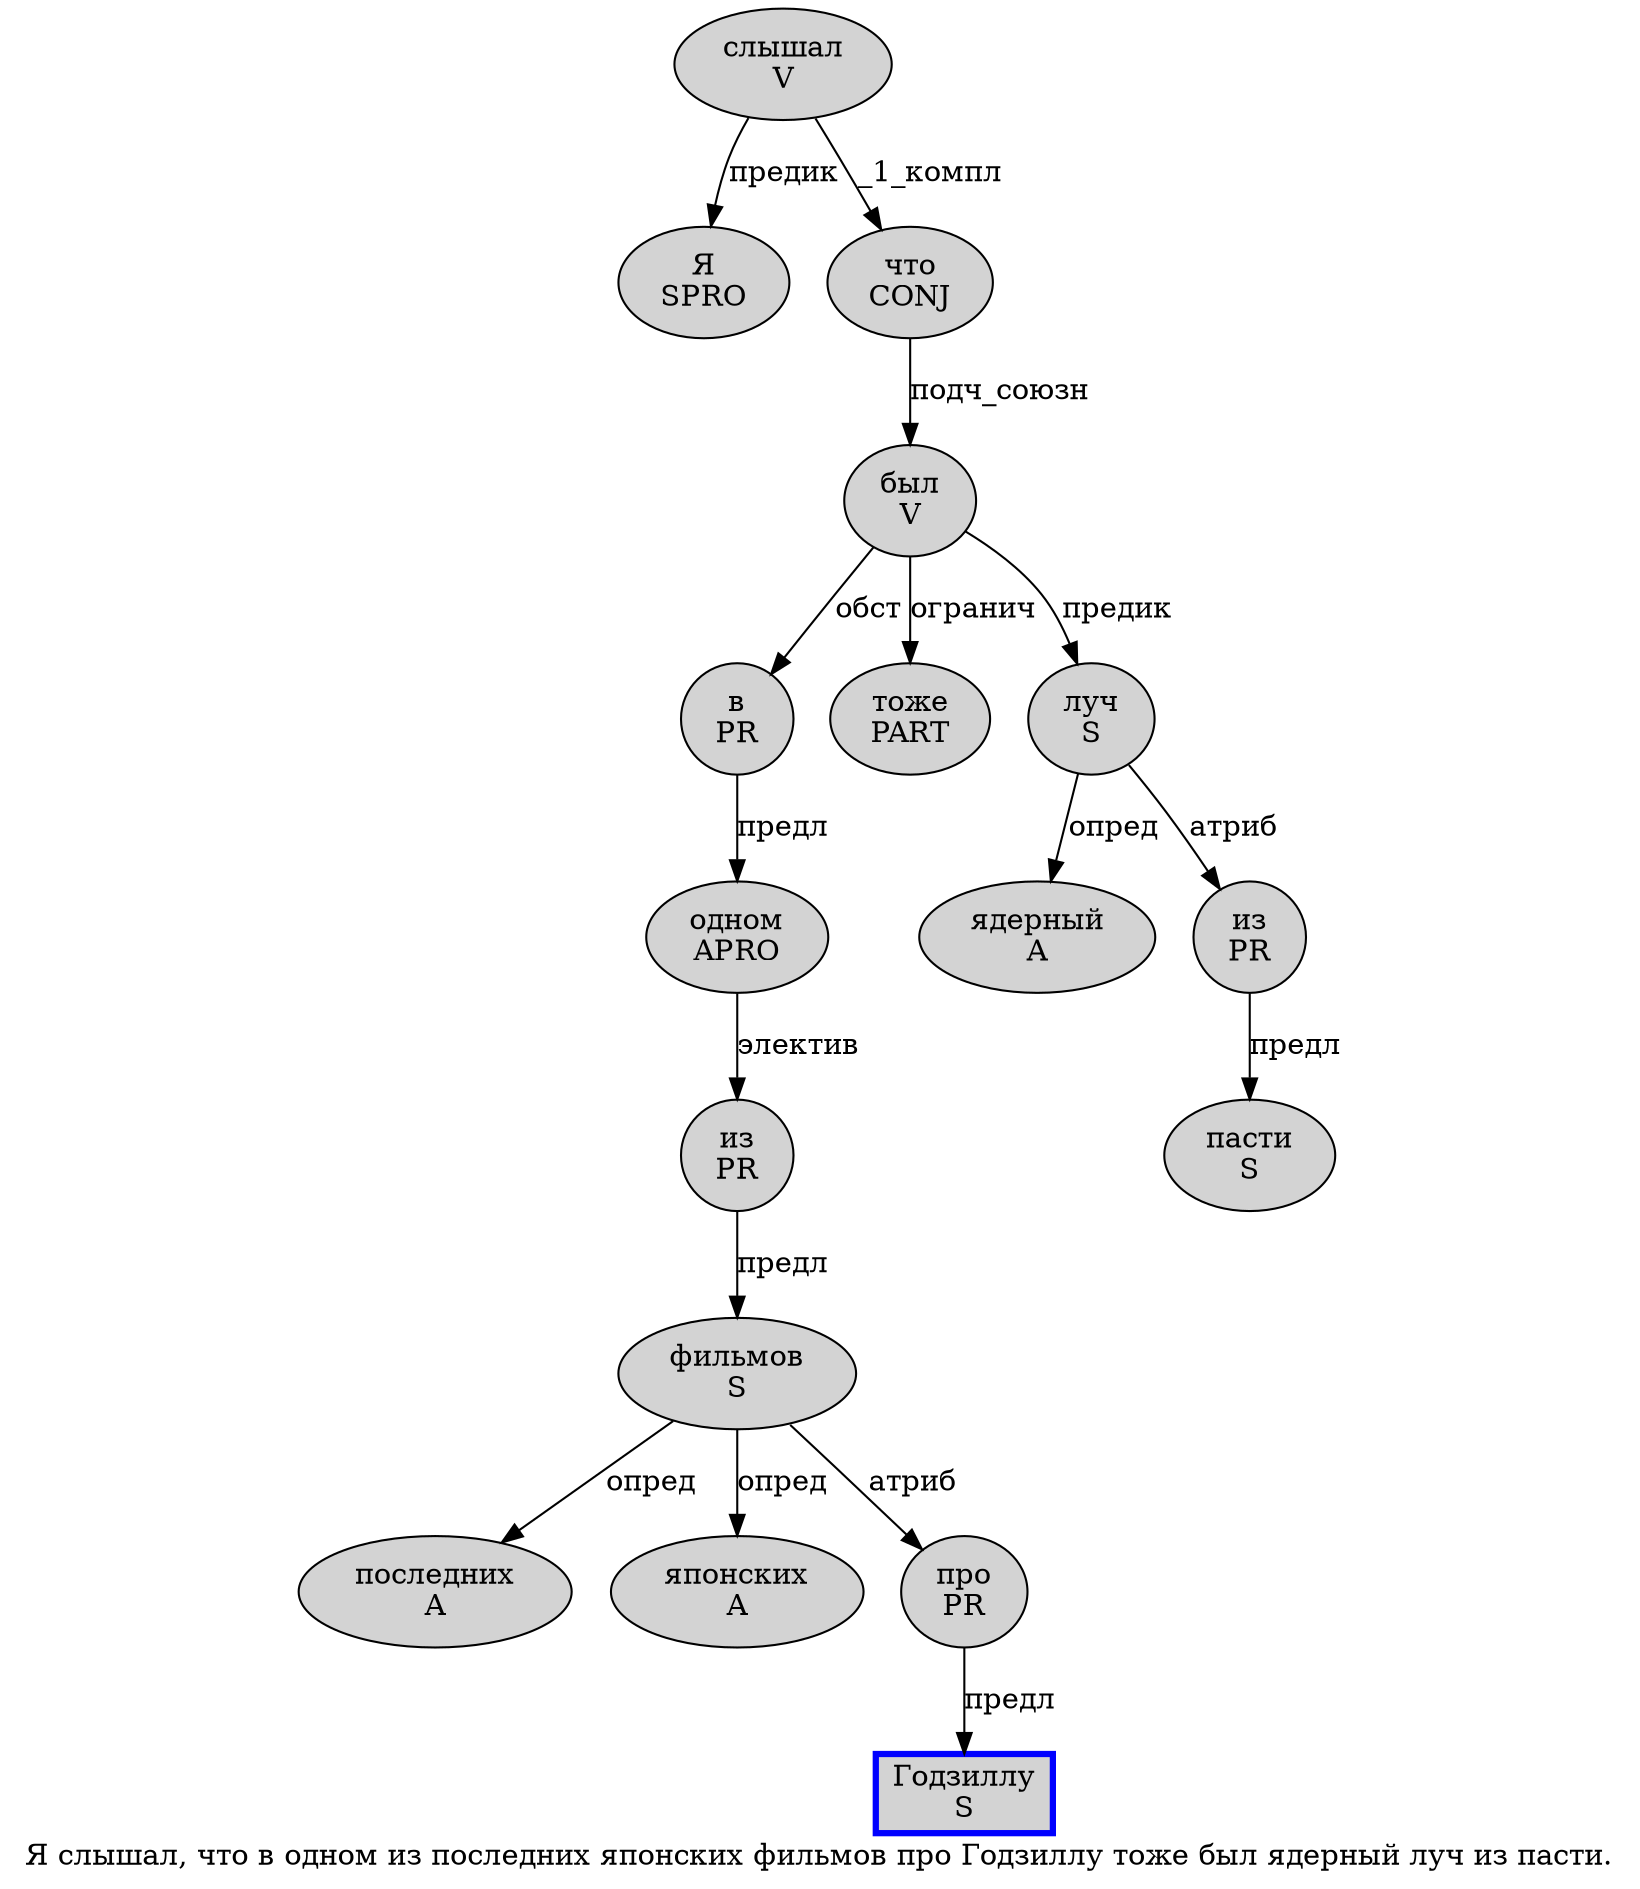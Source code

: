 digraph SENTENCE_4752 {
	graph [label="Я слышал, что в одном из последних японских фильмов про Годзиллу тоже был ядерный луч из пасти."]
	node [style=filled]
		0 [label="Я
SPRO" color="" fillcolor=lightgray penwidth=1 shape=ellipse]
		1 [label="слышал
V" color="" fillcolor=lightgray penwidth=1 shape=ellipse]
		3 [label="что
CONJ" color="" fillcolor=lightgray penwidth=1 shape=ellipse]
		4 [label="в
PR" color="" fillcolor=lightgray penwidth=1 shape=ellipse]
		5 [label="одном
APRO" color="" fillcolor=lightgray penwidth=1 shape=ellipse]
		6 [label="из
PR" color="" fillcolor=lightgray penwidth=1 shape=ellipse]
		7 [label="последних
A" color="" fillcolor=lightgray penwidth=1 shape=ellipse]
		8 [label="японских
A" color="" fillcolor=lightgray penwidth=1 shape=ellipse]
		9 [label="фильмов
S" color="" fillcolor=lightgray penwidth=1 shape=ellipse]
		10 [label="про
PR" color="" fillcolor=lightgray penwidth=1 shape=ellipse]
		11 [label="Годзиллу
S" color=blue fillcolor=lightgray penwidth=3 shape=box]
		12 [label="тоже
PART" color="" fillcolor=lightgray penwidth=1 shape=ellipse]
		13 [label="был
V" color="" fillcolor=lightgray penwidth=1 shape=ellipse]
		14 [label="ядерный
A" color="" fillcolor=lightgray penwidth=1 shape=ellipse]
		15 [label="луч
S" color="" fillcolor=lightgray penwidth=1 shape=ellipse]
		16 [label="из
PR" color="" fillcolor=lightgray penwidth=1 shape=ellipse]
		17 [label="пасти
S" color="" fillcolor=lightgray penwidth=1 shape=ellipse]
			5 -> 6 [label="электив"]
			3 -> 13 [label="подч_союзн"]
			6 -> 9 [label="предл"]
			1 -> 0 [label="предик"]
			1 -> 3 [label="_1_компл"]
			10 -> 11 [label="предл"]
			9 -> 7 [label="опред"]
			9 -> 8 [label="опред"]
			9 -> 10 [label="атриб"]
			15 -> 14 [label="опред"]
			15 -> 16 [label="атриб"]
			16 -> 17 [label="предл"]
			4 -> 5 [label="предл"]
			13 -> 4 [label="обст"]
			13 -> 12 [label="огранич"]
			13 -> 15 [label="предик"]
}